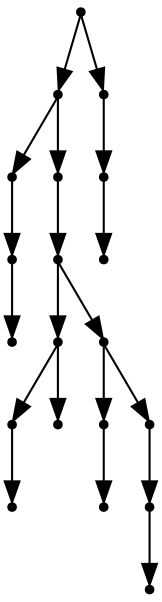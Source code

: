 digraph {
  19 [shape=point];
  15 [shape=point];
  2 [shape=point];
  1 [shape=point];
  0 [shape=point];
  14 [shape=point];
  13 [shape=point];
  6 [shape=point];
  4 [shape=point];
  3 [shape=point];
  5 [shape=point];
  12 [shape=point];
  8 [shape=point];
  7 [shape=point];
  11 [shape=point];
  10 [shape=point];
  9 [shape=point];
  18 [shape=point];
  17 [shape=point];
  16 [shape=point];
19 -> 15;
15 -> 2;
2 -> 1;
1 -> 0;
15 -> 14;
14 -> 13;
13 -> 6;
6 -> 4;
4 -> 3;
6 -> 5;
13 -> 12;
12 -> 8;
8 -> 7;
12 -> 11;
11 -> 10;
10 -> 9;
19 -> 18;
18 -> 17;
17 -> 16;
}
